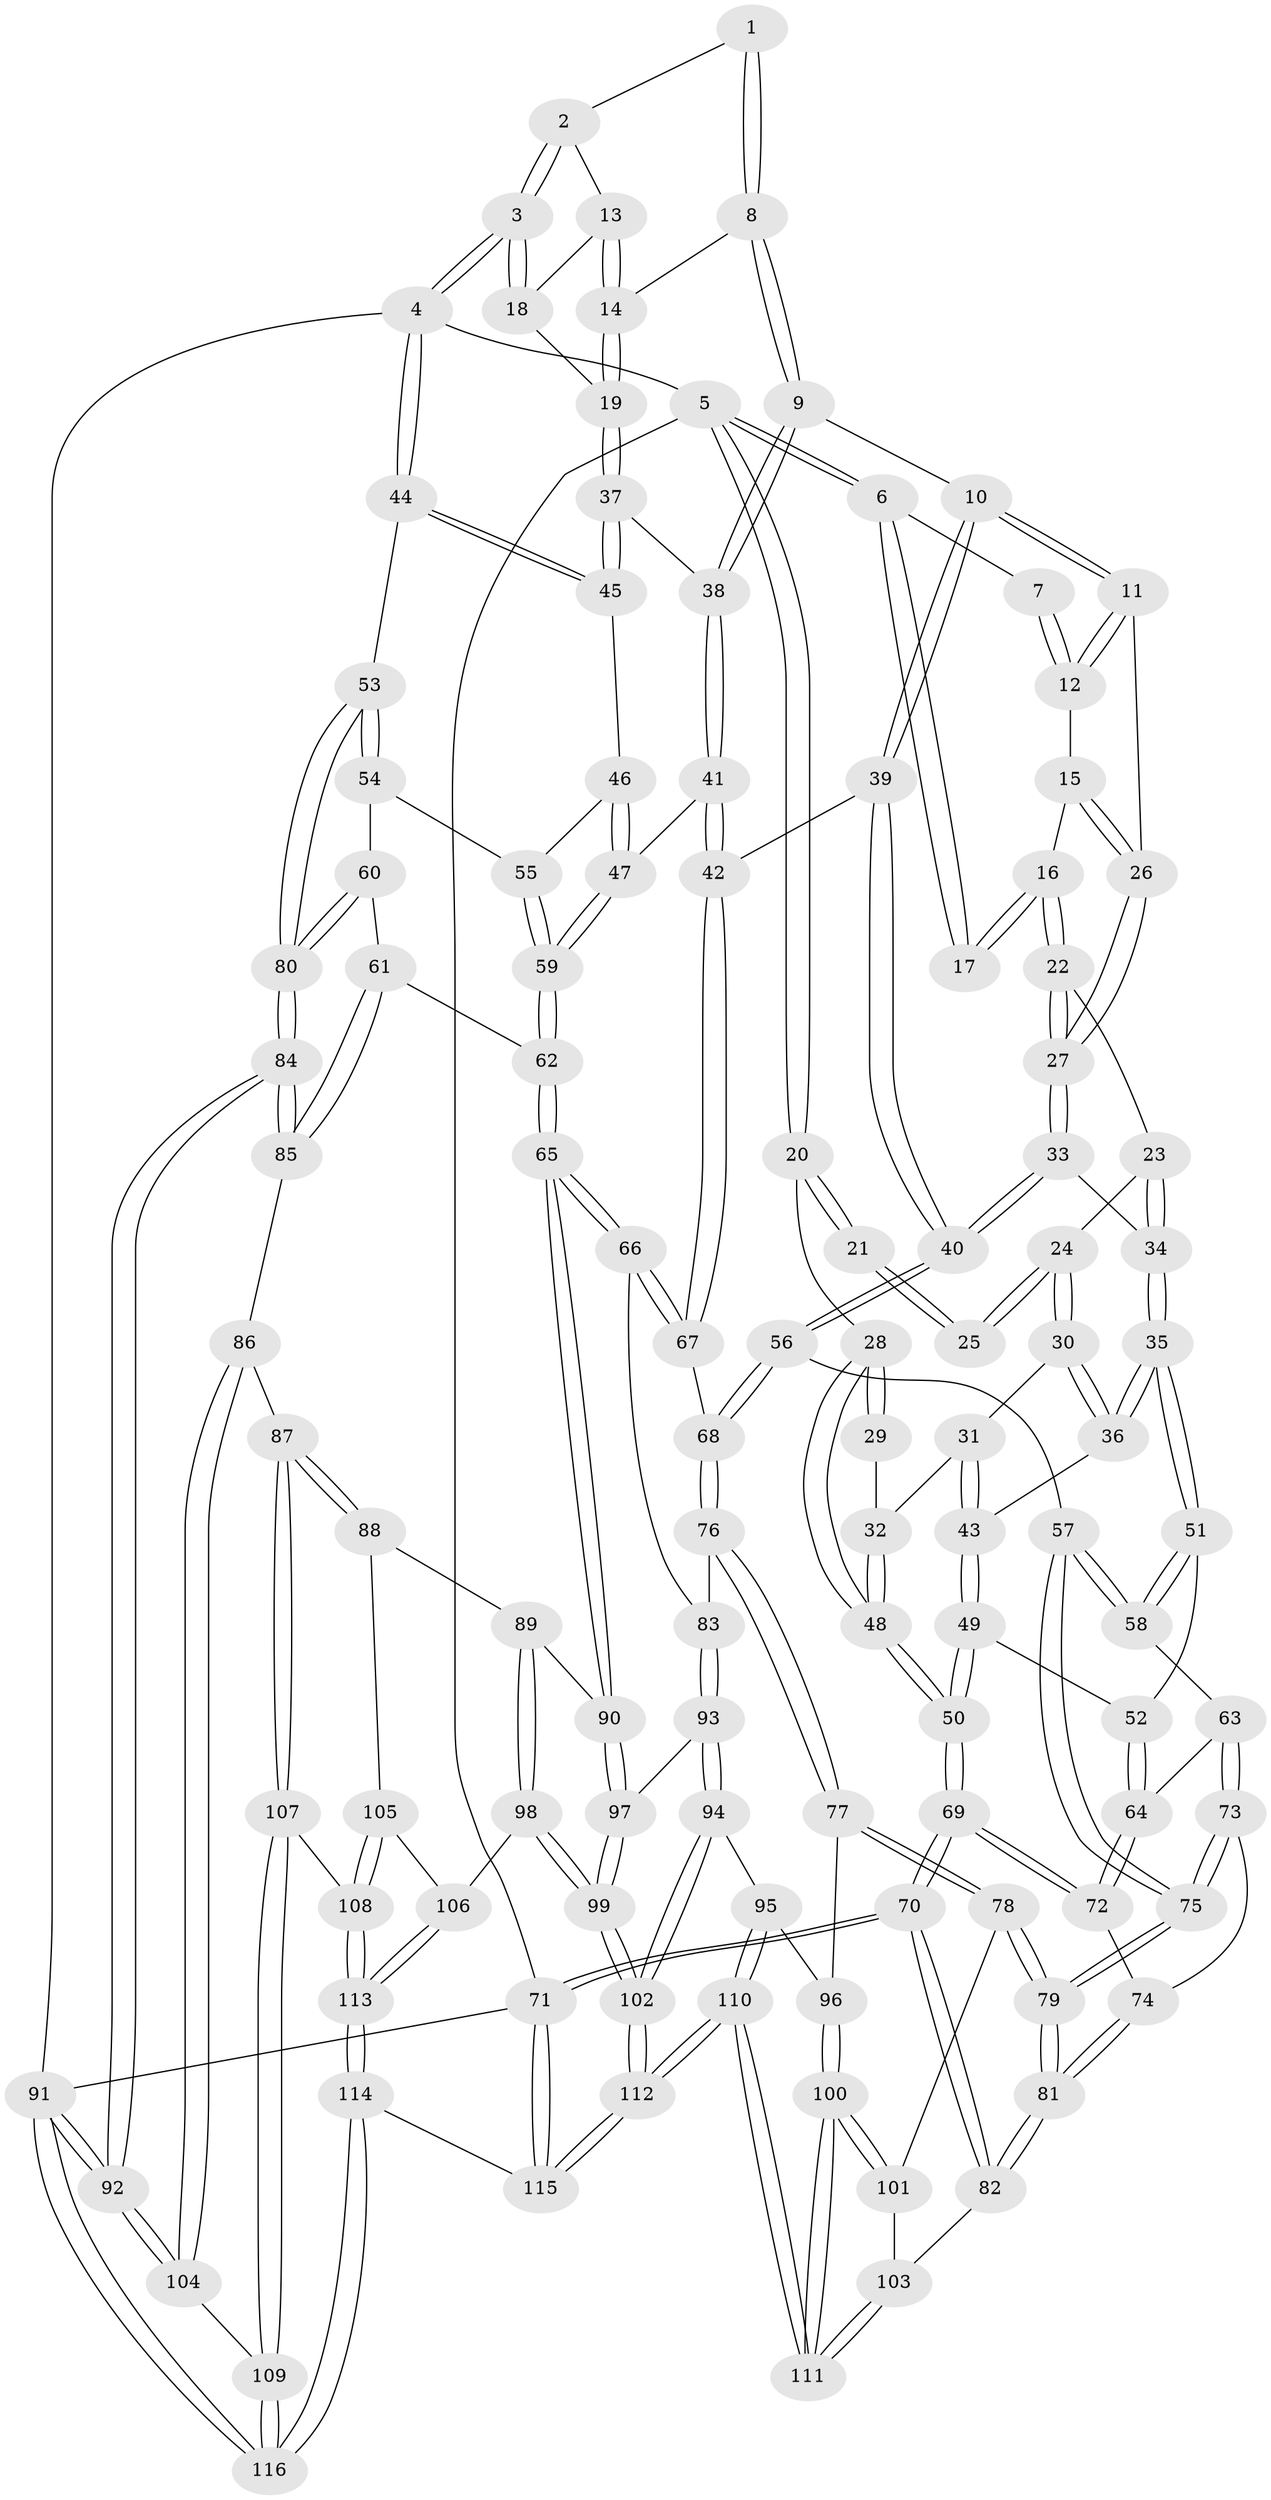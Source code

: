 // Generated by graph-tools (version 1.1) at 2025/38/03/09/25 02:38:51]
// undirected, 116 vertices, 287 edges
graph export_dot {
graph [start="1"]
  node [color=gray90,style=filled];
  1 [pos="+0.5312665357413856+0"];
  2 [pos="+0.6613099603701718+0"];
  3 [pos="+1+0"];
  4 [pos="+1+0"];
  5 [pos="+0+0"];
  6 [pos="+0.040032912006177236+0"];
  7 [pos="+0.2638825217637138+0"];
  8 [pos="+0.5387892665592888+0.187701601161942"];
  9 [pos="+0.5216711857952209+0.21561092858628012"];
  10 [pos="+0.5103355738620031+0.23041271105094155"];
  11 [pos="+0.507138811299909+0.23044621962182948"];
  12 [pos="+0.3116511343612562+0.104688903241125"];
  13 [pos="+0.7607802105980718+0.13210112930930795"];
  14 [pos="+0.7519066443871487+0.16336609566694152"];
  15 [pos="+0.2526228230804255+0.1806400804267191"];
  16 [pos="+0.18617963035423046+0.18009622132813288"];
  17 [pos="+0.18086730849006893+0.1749659359344682"];
  18 [pos="+0.9349612199404462+0.013140958941481571"];
  19 [pos="+0.8507733511170106+0.2843934768771933"];
  20 [pos="+0+0"];
  21 [pos="+0.06843153942014635+0.18689816072282572"];
  22 [pos="+0.15709721724015602+0.2796594014646463"];
  23 [pos="+0.1546558817068371+0.2803898090842987"];
  24 [pos="+0.10778297186452757+0.28804591487704284"];
  25 [pos="+0.07898018399109512+0.2679744328627102"];
  26 [pos="+0.3196636978301738+0.3037556695926267"];
  27 [pos="+0.2805616345310767+0.3570733829412796"];
  28 [pos="+0+0"];
  29 [pos="+0.05087676171015152+0.2738415076323855"];
  30 [pos="+0.08988008541510539+0.34829641368274283"];
  31 [pos="+0+0.35461584095508397"];
  32 [pos="+0+0.35109324577149836"];
  33 [pos="+0.27762172303220106+0.38123260745231785"];
  34 [pos="+0.14375465992294548+0.41751868383740853"];
  35 [pos="+0.12277619645500543+0.4263657925185449"];
  36 [pos="+0.1115910029481554+0.4145867390784969"];
  37 [pos="+0.8519289847902811+0.28669818726838475"];
  38 [pos="+0.7848245139619072+0.3215609108032548"];
  39 [pos="+0.5451029179116952+0.3527359661493176"];
  40 [pos="+0.33666495304157085+0.5247481640088533"];
  41 [pos="+0.6433392864979561+0.4313471914250299"];
  42 [pos="+0.6266101297273422+0.43585827542714367"];
  43 [pos="+0.0634721994618563+0.410641408207776"];
  44 [pos="+1+0.30489473239123677"];
  45 [pos="+0.8710339324578972+0.2969632551698107"];
  46 [pos="+0.8545419271619542+0.4093601988107976"];
  47 [pos="+0.7655395740676076+0.4768330348479684"];
  48 [pos="+0+0.39156368081284953"];
  49 [pos="+0+0.48972072706964936"];
  50 [pos="+0+0.4929068143033213"];
  51 [pos="+0.11884742515839763+0.44669120777437815"];
  52 [pos="+0.04928548564257031+0.5026872569206814"];
  53 [pos="+1+0.4764919708839067"];
  54 [pos="+0.9046812482829705+0.48122401463718845"];
  55 [pos="+0.872747649527283+0.4712950966451756"];
  56 [pos="+0.33651165964751534+0.526883892601327"];
  57 [pos="+0.312742668760481+0.5414702364584245"];
  58 [pos="+0.19206388452962808+0.5577875188562075"];
  59 [pos="+0.8225018765432198+0.5669798091448084"];
  60 [pos="+0.9255835541104459+0.6050509744538718"];
  61 [pos="+0.9016465340403029+0.6183744735025483"];
  62 [pos="+0.823901607772446+0.6070406379895804"];
  63 [pos="+0.17336323633672227+0.5732523795765136"];
  64 [pos="+0.08736234645023119+0.5706098689170971"];
  65 [pos="+0.7325163393426845+0.6691678330650539"];
  66 [pos="+0.6497601523434992+0.6196356297065806"];
  67 [pos="+0.6152832985373627+0.5163323001263688"];
  68 [pos="+0.3905328864389206+0.573112369838093"];
  69 [pos="+0+0.756556613673764"];
  70 [pos="+0+1"];
  71 [pos="+0+1"];
  72 [pos="+0.040365041820951526+0.6300575564396634"];
  73 [pos="+0.16618963809828108+0.6066706402840295"];
  74 [pos="+0.12159517747286296+0.6613371450648857"];
  75 [pos="+0.2339589928879554+0.7607953929840245"];
  76 [pos="+0.43293617638327175+0.6705345091410081"];
  77 [pos="+0.3744586489682745+0.7594151506780357"];
  78 [pos="+0.3018678851900419+0.7790881723516696"];
  79 [pos="+0.2322645636278941+0.7770401177422261"];
  80 [pos="+1+0.4997222423620645"];
  81 [pos="+0.14975111212533512+0.8388287042101106"];
  82 [pos="+0.13505077606293317+0.8564349700968819"];
  83 [pos="+0.5236029293481799+0.698489758551638"];
  84 [pos="+1+0.7796936936476544"];
  85 [pos="+0.9457212533338919+0.7447175755156095"];
  86 [pos="+0.8756302100961252+0.8066108217156472"];
  87 [pos="+0.8596696456224924+0.8112266736435507"];
  88 [pos="+0.8259086149919938+0.8053735470523261"];
  89 [pos="+0.7446720437943313+0.7114405215921975"];
  90 [pos="+0.735874027932119+0.6949085893787575"];
  91 [pos="+1+1"];
  92 [pos="+1+0.8810544469178488"];
  93 [pos="+0.5366235375428697+0.7610656788207582"];
  94 [pos="+0.5208226091031174+0.7984853299152334"];
  95 [pos="+0.4586556454641181+0.8459230129437152"];
  96 [pos="+0.38628439659136116+0.7749640569017636"];
  97 [pos="+0.6239297967653175+0.7990784385090237"];
  98 [pos="+0.6787485080528504+0.886978523415599"];
  99 [pos="+0.6314314112168823+0.8918512081194605"];
  100 [pos="+0.3730552383705845+0.9104984076513043"];
  101 [pos="+0.3308804758343156+0.8384095750237082"];
  102 [pos="+0.6029997310040687+0.9163350769851738"];
  103 [pos="+0.30842590864458824+0.9156010554116096"];
  104 [pos="+0.9777406246978995+0.8792117287376603"];
  105 [pos="+0.8199491050022768+0.8144838128102677"];
  106 [pos="+0.725239717139908+0.9016845738646434"];
  107 [pos="+0.890440145139653+0.9478643410614898"];
  108 [pos="+0.8116544223146984+0.9366878454791703"];
  109 [pos="+0.8988145318776788+0.957354628774535"];
  110 [pos="+0.44986073111376895+1"];
  111 [pos="+0.3866758411310622+0.9484470961620177"];
  112 [pos="+0.48888030248755315+1"];
  113 [pos="+0.7584998146028706+0.9663595465780579"];
  114 [pos="+0.7253429748496597+1"];
  115 [pos="+0.488350595526375+1"];
  116 [pos="+1+1"];
  1 -- 2;
  1 -- 8;
  1 -- 8;
  2 -- 3;
  2 -- 3;
  2 -- 13;
  3 -- 4;
  3 -- 4;
  3 -- 18;
  3 -- 18;
  4 -- 5;
  4 -- 44;
  4 -- 44;
  4 -- 91;
  5 -- 6;
  5 -- 6;
  5 -- 20;
  5 -- 20;
  5 -- 71;
  6 -- 7;
  6 -- 17;
  6 -- 17;
  7 -- 12;
  7 -- 12;
  8 -- 9;
  8 -- 9;
  8 -- 14;
  9 -- 10;
  9 -- 38;
  9 -- 38;
  10 -- 11;
  10 -- 11;
  10 -- 39;
  10 -- 39;
  11 -- 12;
  11 -- 12;
  11 -- 26;
  12 -- 15;
  13 -- 14;
  13 -- 14;
  13 -- 18;
  14 -- 19;
  14 -- 19;
  15 -- 16;
  15 -- 26;
  15 -- 26;
  16 -- 17;
  16 -- 17;
  16 -- 22;
  16 -- 22;
  18 -- 19;
  19 -- 37;
  19 -- 37;
  20 -- 21;
  20 -- 21;
  20 -- 28;
  21 -- 25;
  21 -- 25;
  22 -- 23;
  22 -- 27;
  22 -- 27;
  23 -- 24;
  23 -- 34;
  23 -- 34;
  24 -- 25;
  24 -- 25;
  24 -- 30;
  24 -- 30;
  26 -- 27;
  26 -- 27;
  27 -- 33;
  27 -- 33;
  28 -- 29;
  28 -- 29;
  28 -- 48;
  28 -- 48;
  29 -- 32;
  30 -- 31;
  30 -- 36;
  30 -- 36;
  31 -- 32;
  31 -- 43;
  31 -- 43;
  32 -- 48;
  32 -- 48;
  33 -- 34;
  33 -- 40;
  33 -- 40;
  34 -- 35;
  34 -- 35;
  35 -- 36;
  35 -- 36;
  35 -- 51;
  35 -- 51;
  36 -- 43;
  37 -- 38;
  37 -- 45;
  37 -- 45;
  38 -- 41;
  38 -- 41;
  39 -- 40;
  39 -- 40;
  39 -- 42;
  40 -- 56;
  40 -- 56;
  41 -- 42;
  41 -- 42;
  41 -- 47;
  42 -- 67;
  42 -- 67;
  43 -- 49;
  43 -- 49;
  44 -- 45;
  44 -- 45;
  44 -- 53;
  45 -- 46;
  46 -- 47;
  46 -- 47;
  46 -- 55;
  47 -- 59;
  47 -- 59;
  48 -- 50;
  48 -- 50;
  49 -- 50;
  49 -- 50;
  49 -- 52;
  50 -- 69;
  50 -- 69;
  51 -- 52;
  51 -- 58;
  51 -- 58;
  52 -- 64;
  52 -- 64;
  53 -- 54;
  53 -- 54;
  53 -- 80;
  53 -- 80;
  54 -- 55;
  54 -- 60;
  55 -- 59;
  55 -- 59;
  56 -- 57;
  56 -- 68;
  56 -- 68;
  57 -- 58;
  57 -- 58;
  57 -- 75;
  57 -- 75;
  58 -- 63;
  59 -- 62;
  59 -- 62;
  60 -- 61;
  60 -- 80;
  60 -- 80;
  61 -- 62;
  61 -- 85;
  61 -- 85;
  62 -- 65;
  62 -- 65;
  63 -- 64;
  63 -- 73;
  63 -- 73;
  64 -- 72;
  64 -- 72;
  65 -- 66;
  65 -- 66;
  65 -- 90;
  65 -- 90;
  66 -- 67;
  66 -- 67;
  66 -- 83;
  67 -- 68;
  68 -- 76;
  68 -- 76;
  69 -- 70;
  69 -- 70;
  69 -- 72;
  69 -- 72;
  70 -- 71;
  70 -- 71;
  70 -- 82;
  70 -- 82;
  71 -- 115;
  71 -- 115;
  71 -- 91;
  72 -- 74;
  73 -- 74;
  73 -- 75;
  73 -- 75;
  74 -- 81;
  74 -- 81;
  75 -- 79;
  75 -- 79;
  76 -- 77;
  76 -- 77;
  76 -- 83;
  77 -- 78;
  77 -- 78;
  77 -- 96;
  78 -- 79;
  78 -- 79;
  78 -- 101;
  79 -- 81;
  79 -- 81;
  80 -- 84;
  80 -- 84;
  81 -- 82;
  81 -- 82;
  82 -- 103;
  83 -- 93;
  83 -- 93;
  84 -- 85;
  84 -- 85;
  84 -- 92;
  84 -- 92;
  85 -- 86;
  86 -- 87;
  86 -- 104;
  86 -- 104;
  87 -- 88;
  87 -- 88;
  87 -- 107;
  87 -- 107;
  88 -- 89;
  88 -- 105;
  89 -- 90;
  89 -- 98;
  89 -- 98;
  90 -- 97;
  90 -- 97;
  91 -- 92;
  91 -- 92;
  91 -- 116;
  91 -- 116;
  92 -- 104;
  92 -- 104;
  93 -- 94;
  93 -- 94;
  93 -- 97;
  94 -- 95;
  94 -- 102;
  94 -- 102;
  95 -- 96;
  95 -- 110;
  95 -- 110;
  96 -- 100;
  96 -- 100;
  97 -- 99;
  97 -- 99;
  98 -- 99;
  98 -- 99;
  98 -- 106;
  99 -- 102;
  99 -- 102;
  100 -- 101;
  100 -- 101;
  100 -- 111;
  100 -- 111;
  101 -- 103;
  102 -- 112;
  102 -- 112;
  103 -- 111;
  103 -- 111;
  104 -- 109;
  105 -- 106;
  105 -- 108;
  105 -- 108;
  106 -- 113;
  106 -- 113;
  107 -- 108;
  107 -- 109;
  107 -- 109;
  108 -- 113;
  108 -- 113;
  109 -- 116;
  109 -- 116;
  110 -- 111;
  110 -- 111;
  110 -- 112;
  110 -- 112;
  112 -- 115;
  112 -- 115;
  113 -- 114;
  113 -- 114;
  114 -- 115;
  114 -- 116;
  114 -- 116;
}
